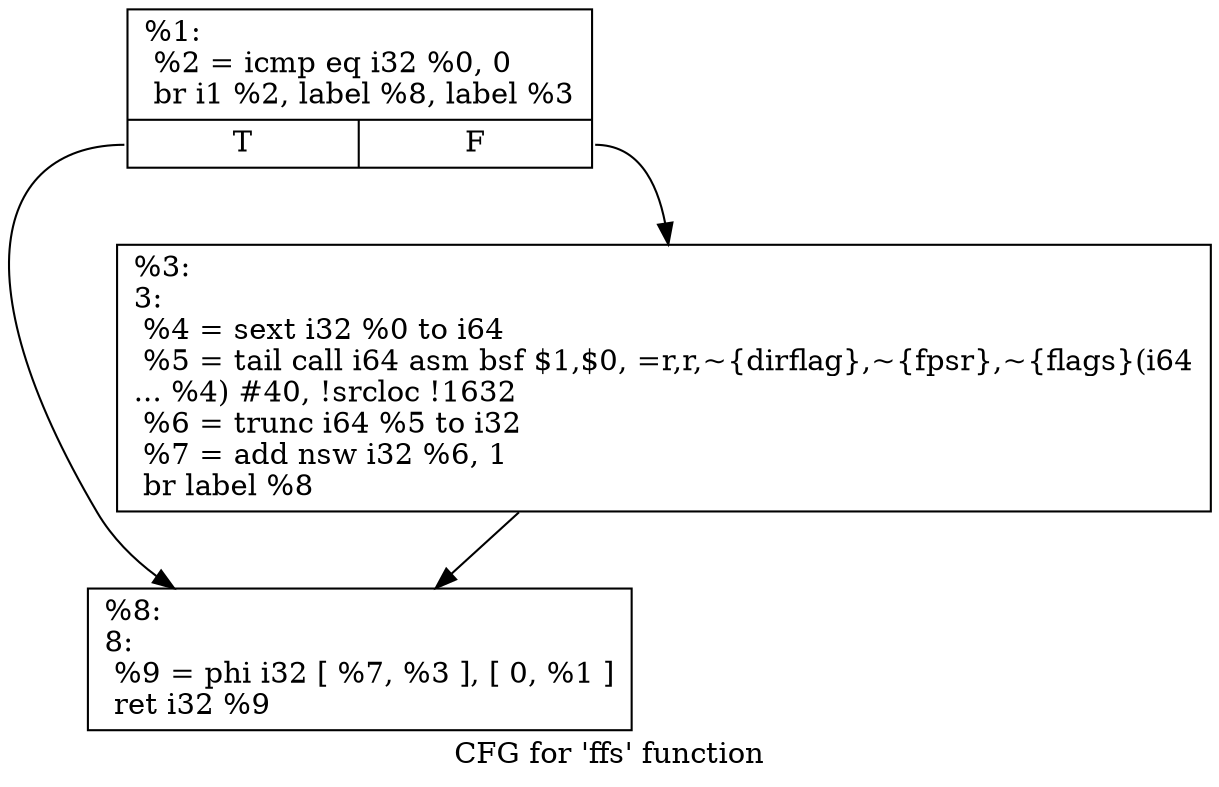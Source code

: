 digraph "CFG for 'ffs' function" {
	label="CFG for 'ffs' function";

	Node0x1f7ef10 [shape=record,label="{%1:\l  %2 = icmp eq i32 %0, 0\l  br i1 %2, label %8, label %3\l|{<s0>T|<s1>F}}"];
	Node0x1f7ef10:s0 -> Node0x1f7f650;
	Node0x1f7ef10:s1 -> Node0x1f7f300;
	Node0x1f7f300 [shape=record,label="{%3:\l3:                                                \l  %4 = sext i32 %0 to i64\l  %5 = tail call i64 asm bsf $1,$0, =r,r,~\{dirflag\},~\{fpsr\},~\{flags\}(i64\l... %4) #40, !srcloc !1632\l  %6 = trunc i64 %5 to i32\l  %7 = add nsw i32 %6, 1\l  br label %8\l}"];
	Node0x1f7f300 -> Node0x1f7f650;
	Node0x1f7f650 [shape=record,label="{%8:\l8:                                                \l  %9 = phi i32 [ %7, %3 ], [ 0, %1 ]\l  ret i32 %9\l}"];
}
